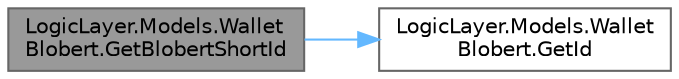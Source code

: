 digraph "LogicLayer.Models.WalletBlobert.GetBlobertShortId"
{
 // LATEX_PDF_SIZE
  bgcolor="transparent";
  edge [fontname=Helvetica,fontsize=10,labelfontname=Helvetica,labelfontsize=10];
  node [fontname=Helvetica,fontsize=10,shape=box,height=0.2,width=0.4];
  rankdir="LR";
  Node1 [id="Node000001",label="LogicLayer.Models.Wallet\lBlobert.GetBlobertShortId",height=0.2,width=0.4,color="gray40", fillcolor="grey60", style="filled", fontcolor="black",tooltip="Retrieves a short identifier for the Blobert."];
  Node1 -> Node2 [id="edge1_Node000001_Node000002",color="steelblue1",style="solid",tooltip=" "];
  Node2 [id="Node000002",label="LogicLayer.Models.Wallet\lBlobert.GetId",height=0.2,width=0.4,color="grey40", fillcolor="white", style="filled",URL="$class_logic_layer_1_1_models_1_1_wallet_blobert.html#a7da5311dbf059e95961e6f89c064a7de",tooltip="Retrieves the unique ID of the Blobert token."];
}
